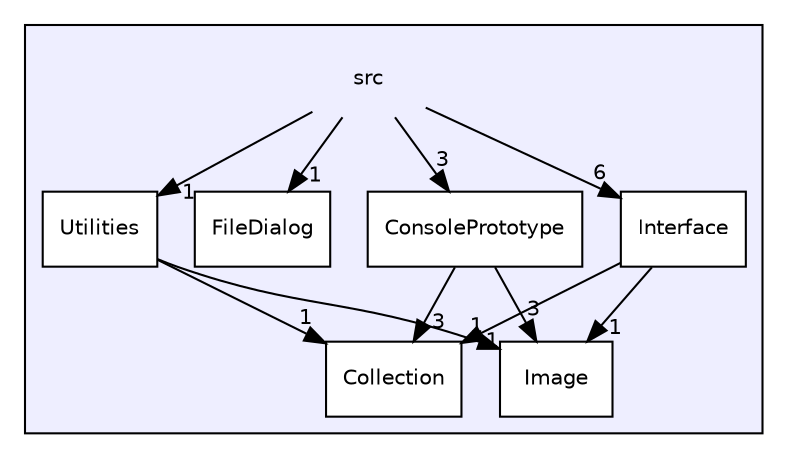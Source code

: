 digraph "src" {
  compound=true
  node [ fontsize="10", fontname="Helvetica"];
  edge [ labelfontsize="10", labelfontname="Helvetica"];
  subgraph clusterdir_68267d1309a1af8e8297ef4c3efbcdba {
    graph [ bgcolor="#eeeeff", pencolor="black", label="" URL="dir_68267d1309a1af8e8297ef4c3efbcdba.html"];
    dir_68267d1309a1af8e8297ef4c3efbcdba [shape=plaintext label="src"];
    dir_659a8b1a10b8174f9cdda162b3bf05fc [shape=box label="Collection" color="black" fillcolor="white" style="filled" URL="dir_659a8b1a10b8174f9cdda162b3bf05fc.html"];
    dir_2c4f2896bbc94db5c4e2d9f39f728cad [shape=box label="ConsolePrototype" color="black" fillcolor="white" style="filled" URL="dir_2c4f2896bbc94db5c4e2d9f39f728cad.html"];
    dir_25e810d1da5a019d81dbe188ae7f04cc [shape=box label="FileDialog" color="black" fillcolor="white" style="filled" URL="dir_25e810d1da5a019d81dbe188ae7f04cc.html"];
    dir_fdbdd9841f9a730f284bb666ff3d8cfe [shape=box label="Image" color="black" fillcolor="white" style="filled" URL="dir_fdbdd9841f9a730f284bb666ff3d8cfe.html"];
    dir_bba04cfeda2ebb06ea600493f2bb1319 [shape=box label="Interface" color="black" fillcolor="white" style="filled" URL="dir_bba04cfeda2ebb06ea600493f2bb1319.html"];
    dir_ff383ddf1aa4eab0c4ce7910366d05a5 [shape=box label="Utilities" color="black" fillcolor="white" style="filled" URL="dir_ff383ddf1aa4eab0c4ce7910366d05a5.html"];
  }
  dir_68267d1309a1af8e8297ef4c3efbcdba->dir_25e810d1da5a019d81dbe188ae7f04cc [headlabel="1", labeldistance=1.5 headhref="dir_000000_000003.html"];
  dir_68267d1309a1af8e8297ef4c3efbcdba->dir_2c4f2896bbc94db5c4e2d9f39f728cad [headlabel="3", labeldistance=1.5 headhref="dir_000000_000002.html"];
  dir_68267d1309a1af8e8297ef4c3efbcdba->dir_ff383ddf1aa4eab0c4ce7910366d05a5 [headlabel="1", labeldistance=1.5 headhref="dir_000000_000006.html"];
  dir_68267d1309a1af8e8297ef4c3efbcdba->dir_bba04cfeda2ebb06ea600493f2bb1319 [headlabel="6", labeldistance=1.5 headhref="dir_000000_000005.html"];
  dir_2c4f2896bbc94db5c4e2d9f39f728cad->dir_fdbdd9841f9a730f284bb666ff3d8cfe [headlabel="3", labeldistance=1.5 headhref="dir_000002_000004.html"];
  dir_2c4f2896bbc94db5c4e2d9f39f728cad->dir_659a8b1a10b8174f9cdda162b3bf05fc [headlabel="3", labeldistance=1.5 headhref="dir_000002_000001.html"];
  dir_ff383ddf1aa4eab0c4ce7910366d05a5->dir_fdbdd9841f9a730f284bb666ff3d8cfe [headlabel="1", labeldistance=1.5 headhref="dir_000006_000004.html"];
  dir_ff383ddf1aa4eab0c4ce7910366d05a5->dir_659a8b1a10b8174f9cdda162b3bf05fc [headlabel="1", labeldistance=1.5 headhref="dir_000006_000001.html"];
  dir_bba04cfeda2ebb06ea600493f2bb1319->dir_fdbdd9841f9a730f284bb666ff3d8cfe [headlabel="1", labeldistance=1.5 headhref="dir_000005_000004.html"];
  dir_bba04cfeda2ebb06ea600493f2bb1319->dir_659a8b1a10b8174f9cdda162b3bf05fc [headlabel="1", labeldistance=1.5 headhref="dir_000005_000001.html"];
}
